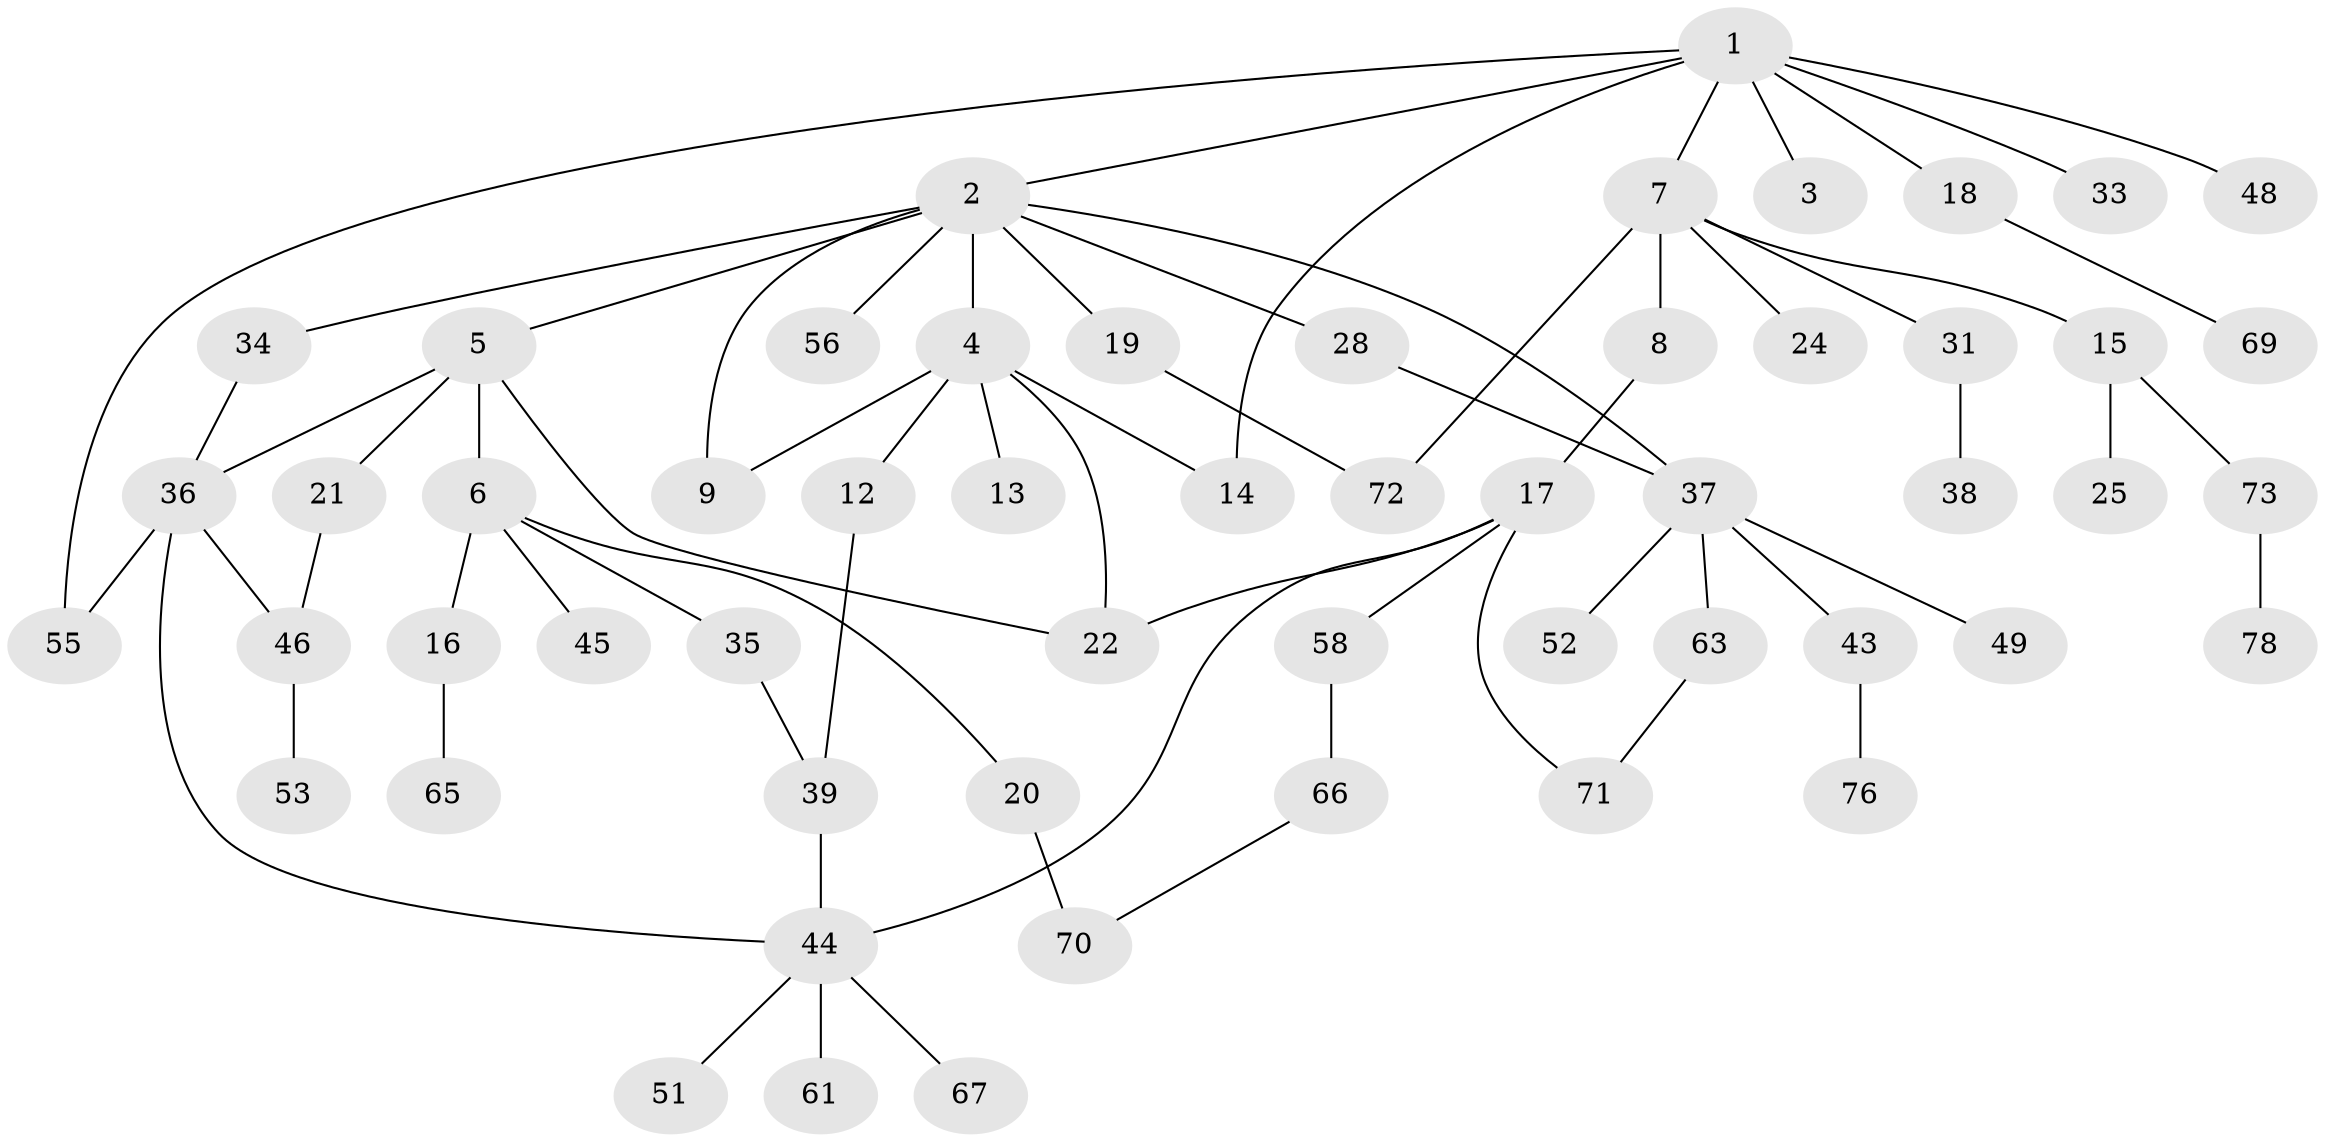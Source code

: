 // Generated by graph-tools (version 1.1) at 2025/51/02/27/25 19:51:39]
// undirected, 55 vertices, 68 edges
graph export_dot {
graph [start="1"]
  node [color=gray90,style=filled];
  1 [super="+27"];
  2 [super="+32"];
  3 [super="+47"];
  4 [super="+57"];
  5;
  6 [super="+10"];
  7 [super="+11"];
  8;
  9;
  12 [super="+29"];
  13;
  14;
  15;
  16 [super="+26"];
  17 [super="+23"];
  18 [super="+41"];
  19 [super="+79"];
  20 [super="+50"];
  21 [super="+30"];
  22 [super="+62"];
  24 [super="+64"];
  25;
  28;
  31 [super="+75"];
  33;
  34;
  35;
  36 [super="+42"];
  37 [super="+40"];
  38;
  39 [super="+68"];
  43;
  44 [super="+60"];
  45;
  46;
  48;
  49;
  51;
  52 [super="+54"];
  53;
  55 [super="+59"];
  56;
  58;
  61;
  63 [super="+74"];
  65;
  66;
  67;
  69;
  70;
  71;
  72;
  73 [super="+77"];
  76;
  78;
  1 -- 2;
  1 -- 3;
  1 -- 7;
  1 -- 14;
  1 -- 18;
  1 -- 33;
  1 -- 55;
  1 -- 48;
  2 -- 4;
  2 -- 5;
  2 -- 9;
  2 -- 19;
  2 -- 28;
  2 -- 34;
  2 -- 56;
  2 -- 37;
  4 -- 12;
  4 -- 13;
  4 -- 9;
  4 -- 14;
  4 -- 22;
  5 -- 6;
  5 -- 21;
  5 -- 22;
  5 -- 36;
  6 -- 20;
  6 -- 45;
  6 -- 16;
  6 -- 35;
  7 -- 8;
  7 -- 24;
  7 -- 31;
  7 -- 72;
  7 -- 15;
  8 -- 17;
  12 -- 39;
  15 -- 25;
  15 -- 73;
  16 -- 65;
  17 -- 44;
  17 -- 58;
  17 -- 71;
  17 -- 22;
  18 -- 69;
  19 -- 72;
  20 -- 70;
  21 -- 46;
  28 -- 37;
  31 -- 38;
  34 -- 36;
  35 -- 39;
  36 -- 55;
  36 -- 46;
  36 -- 44;
  37 -- 63;
  37 -- 49;
  37 -- 52;
  37 -- 43;
  39 -- 44;
  43 -- 76;
  44 -- 51;
  44 -- 61;
  44 -- 67;
  46 -- 53;
  58 -- 66;
  63 -- 71;
  66 -- 70;
  73 -- 78;
}
